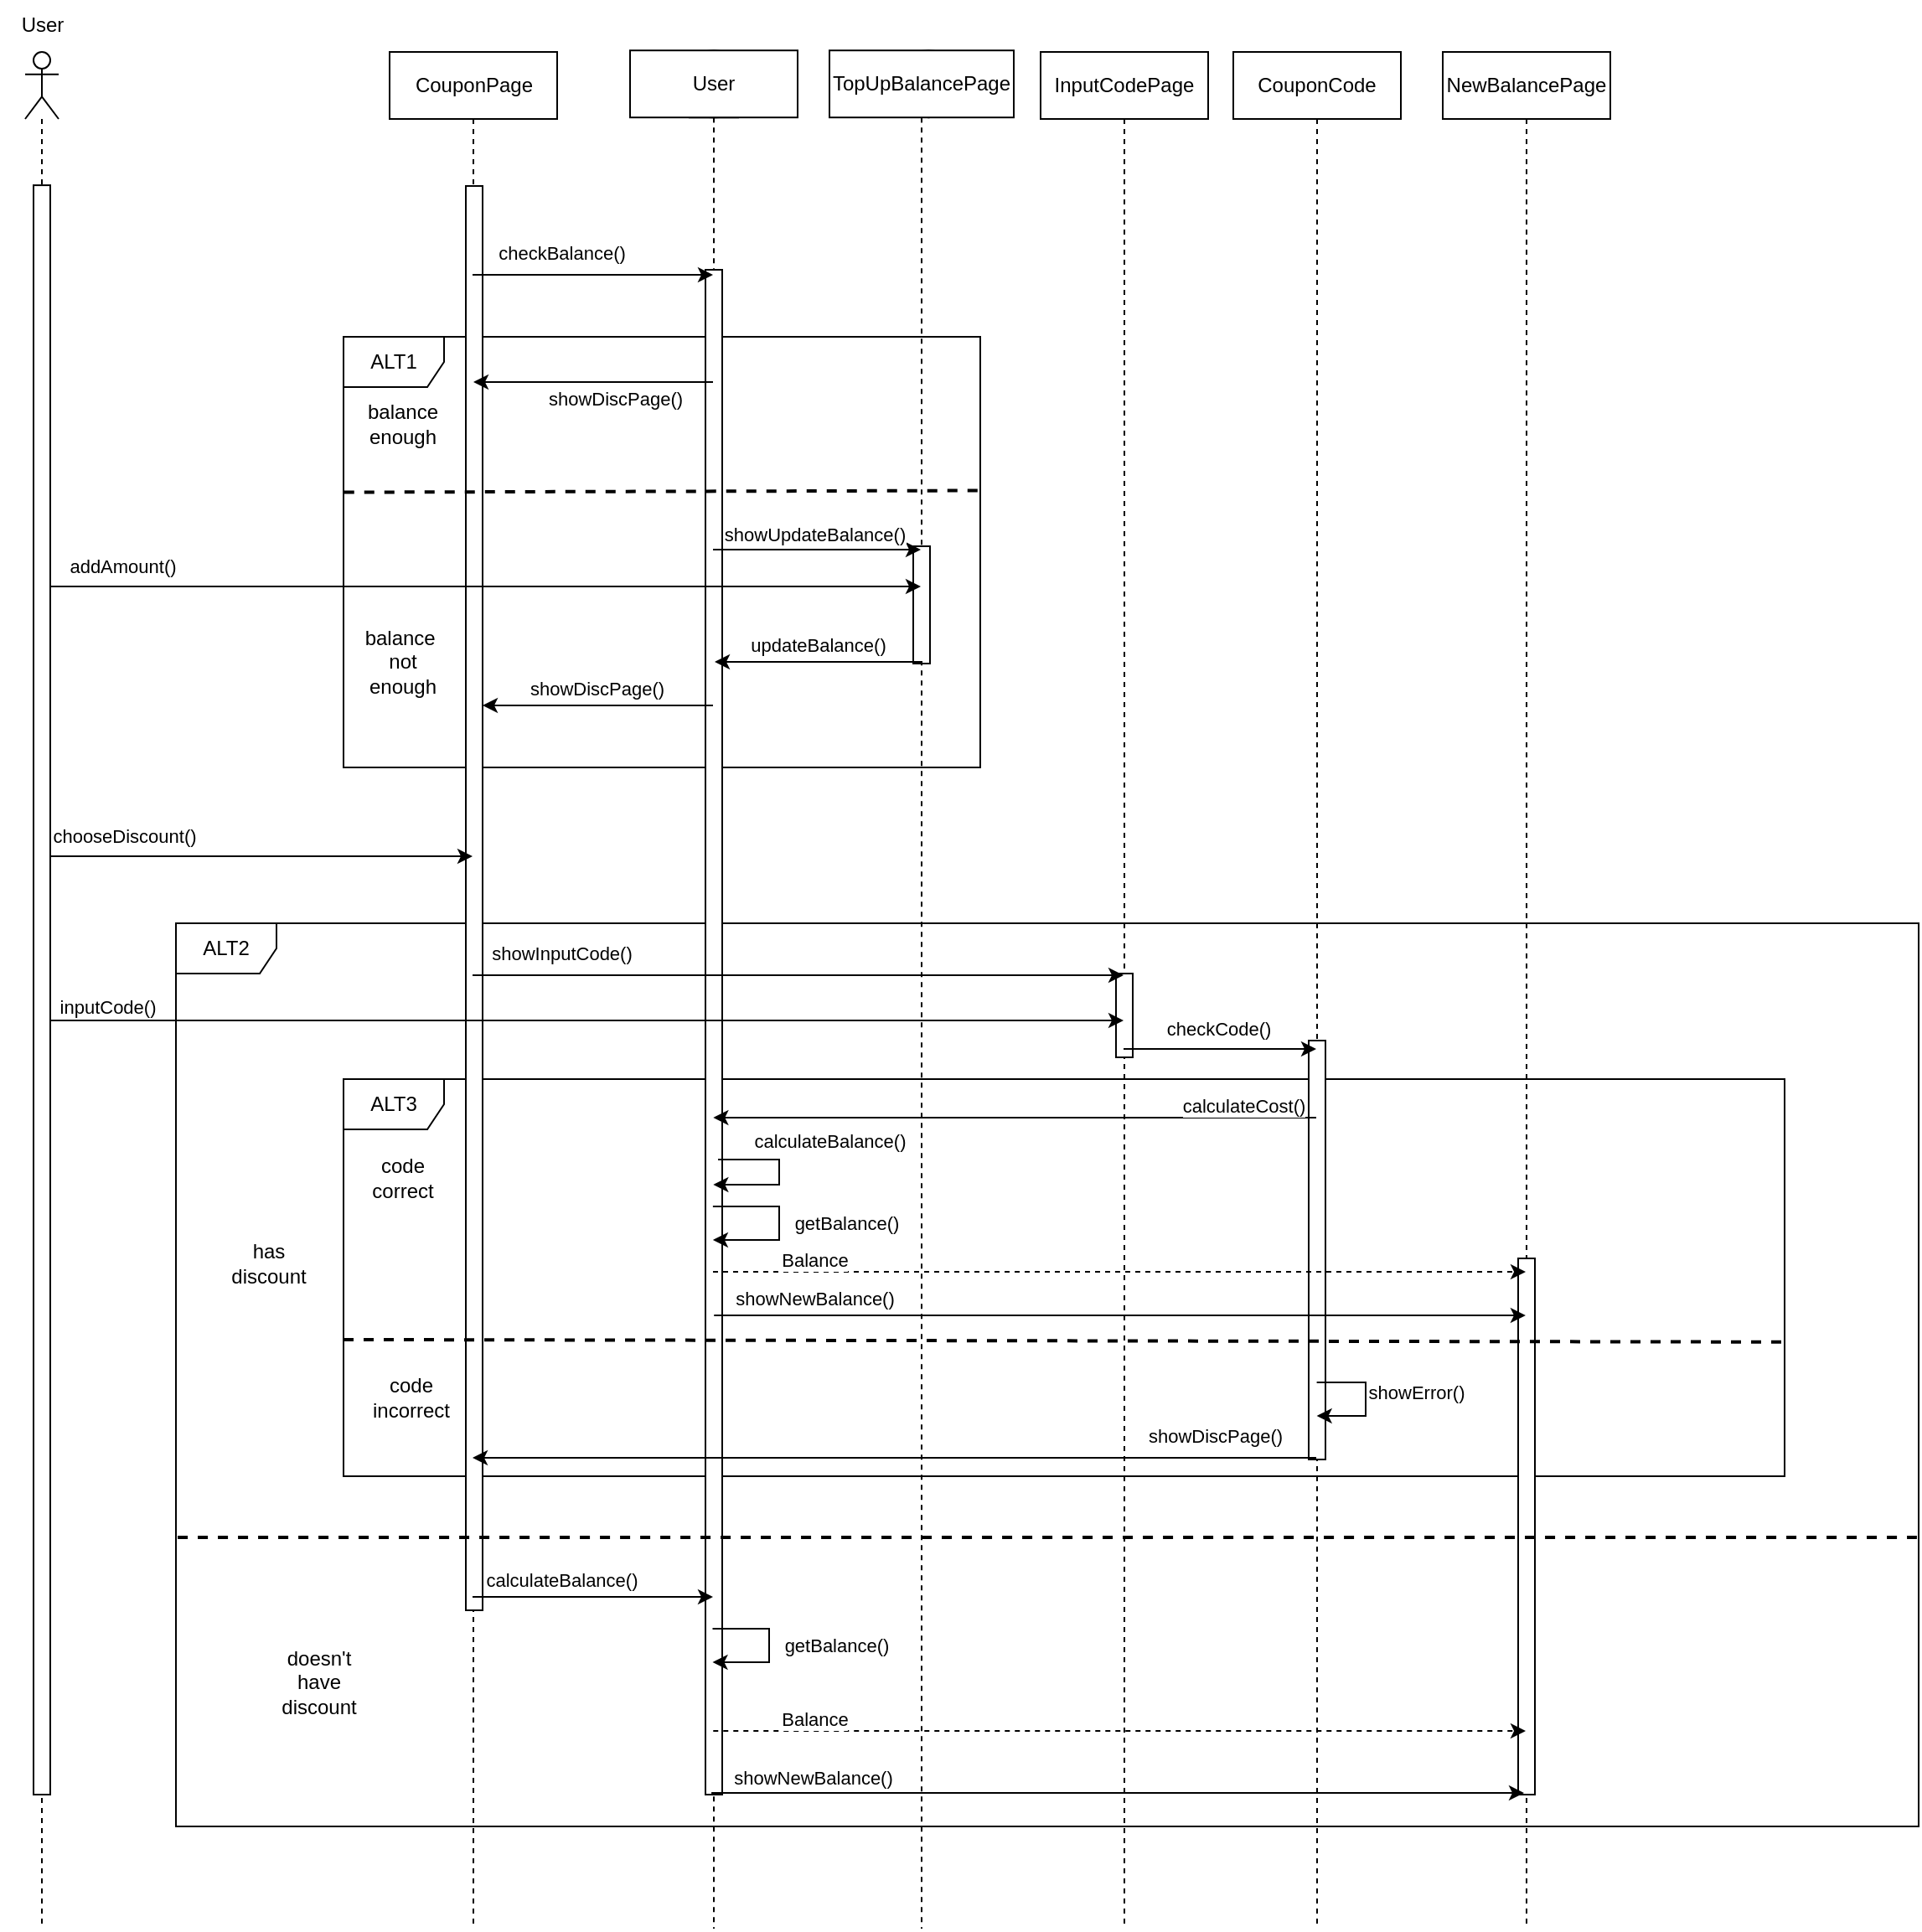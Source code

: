 <mxfile version="20.8.16" type="device"><diagram name="Σελίδα-1" id="CsE6YNoTUhBlBd0UO_HM"><mxGraphModel dx="1366" dy="804" grid="1" gridSize="10" guides="1" tooltips="1" connect="1" arrows="1" fold="1" page="1" pageScale="1" pageWidth="1169" pageHeight="827" math="0" shadow="0"><root><mxCell id="0"/><mxCell id="1" parent="0"/><mxCell id="swWhOMBi9cK1xBVYy2Jj-81" value="" style="shape=umlLifeline;perimeter=lifelinePerimeter;whiteSpace=wrap;html=1;container=1;dropTarget=0;collapsible=0;recursiveResize=0;outlineConnect=0;portConstraint=eastwest;newEdgeStyle={&quot;edgeStyle&quot;:&quot;elbowEdgeStyle&quot;,&quot;elbow&quot;:&quot;vertical&quot;,&quot;curved&quot;:0,&quot;rounded&quot;:0};participant=umlBoundary;" parent="1" vertex="1"><mxGeometry x="1030" y="319.1" width="50" height="1120.9" as="geometry"/></mxCell><mxCell id="IK8IRVJrMrATGc9QWltt-21" value="" style="html=1;points=[];perimeter=orthogonalPerimeter;" parent="1" vertex="1"><mxGeometry x="1050" y="615" width="10" height="70" as="geometry"/></mxCell><mxCell id="swWhOMBi9cK1xBVYy2Jj-110" value="ALT2" style="shape=umlFrame;whiteSpace=wrap;html=1;pointerEvents=0;" parent="1" vertex="1"><mxGeometry x="610" y="840" width="1040" height="539" as="geometry"/></mxCell><mxCell id="swWhOMBi9cK1xBVYy2Jj-114" value="ALT3" style="shape=umlFrame;whiteSpace=wrap;html=1;pointerEvents=0;" parent="1" vertex="1"><mxGeometry x="710" y="933" width="860" height="237" as="geometry"/></mxCell><mxCell id="swWhOMBi9cK1xBVYy2Jj-97" value="ALT1" style="shape=umlFrame;whiteSpace=wrap;html=1;pointerEvents=0;" parent="1" vertex="1"><mxGeometry x="710" y="490" width="380" height="257" as="geometry"/></mxCell><mxCell id="swWhOMBi9cK1xBVYy2Jj-80" value="" style="shape=umlLifeline;perimeter=lifelinePerimeter;whiteSpace=wrap;html=1;container=1;dropTarget=0;collapsible=0;recursiveResize=0;outlineConnect=0;portConstraint=eastwest;newEdgeStyle={&quot;edgeStyle&quot;:&quot;elbowEdgeStyle&quot;,&quot;elbow&quot;:&quot;vertical&quot;,&quot;curved&quot;:0,&quot;rounded&quot;:0};participant=umlBoundary;" parent="1" vertex="1"><mxGeometry x="1151" y="320" width="50" height="1120" as="geometry"/></mxCell><mxCell id="swWhOMBi9cK1xBVYy2Jj-82" value="" style="shape=umlLifeline;perimeter=lifelinePerimeter;whiteSpace=wrap;html=1;container=1;dropTarget=0;collapsible=0;recursiveResize=0;outlineConnect=0;portConstraint=eastwest;newEdgeStyle={&quot;edgeStyle&quot;:&quot;elbowEdgeStyle&quot;,&quot;elbow&quot;:&quot;vertical&quot;,&quot;curved&quot;:0,&quot;rounded&quot;:0};participant=umlBoundary;" parent="1" vertex="1"><mxGeometry x="762.5" y="320" width="50" height="1120" as="geometry"/></mxCell><mxCell id="swWhOMBi9cK1xBVYy2Jj-84" value="" style="shape=umlLifeline;perimeter=lifelinePerimeter;whiteSpace=wrap;html=1;container=1;dropTarget=0;collapsible=0;recursiveResize=0;outlineConnect=0;portConstraint=eastwest;newEdgeStyle={&quot;edgeStyle&quot;:&quot;elbowEdgeStyle&quot;,&quot;elbow&quot;:&quot;vertical&quot;,&quot;curved&quot;:0,&quot;rounded&quot;:0};participant=umlEntity;size=40;" parent="1" vertex="1"><mxGeometry x="911" y="319.1" width="40" height="1120.9" as="geometry"/></mxCell><mxCell id="swWhOMBi9cK1xBVYy2Jj-85" value="" style="shape=umlLifeline;perimeter=lifelinePerimeter;whiteSpace=wrap;html=1;container=1;dropTarget=0;collapsible=0;recursiveResize=0;outlineConnect=0;portConstraint=eastwest;newEdgeStyle={&quot;edgeStyle&quot;:&quot;elbowEdgeStyle&quot;,&quot;elbow&quot;:&quot;vertical&quot;,&quot;curved&quot;:0,&quot;rounded&quot;:0};participant=umlBoundary;" parent="1" vertex="1"><mxGeometry x="1391" y="320" width="50" height="1120" as="geometry"/></mxCell><mxCell id="swWhOMBi9cK1xBVYy2Jj-86" value="" style="shape=umlLifeline;perimeter=lifelinePerimeter;whiteSpace=wrap;html=1;container=1;dropTarget=0;collapsible=0;recursiveResize=0;outlineConnect=0;portConstraint=eastwest;newEdgeStyle={&quot;edgeStyle&quot;:&quot;elbowEdgeStyle&quot;,&quot;elbow&quot;:&quot;vertical&quot;,&quot;curved&quot;:0,&quot;rounded&quot;:0};participant=umlEntity;" parent="1" vertex="1"><mxGeometry x="1271" y="320" width="40" height="1120" as="geometry"/></mxCell><mxCell id="IK8IRVJrMrATGc9QWltt-18" value="" style="html=1;points=[];perimeter=orthogonalPerimeter;" parent="1" vertex="1"><mxGeometry x="783" y="400" width="10" height="850" as="geometry"/></mxCell><mxCell id="IK8IRVJrMrATGc9QWltt-20" value="" style="html=1;points=[];perimeter=orthogonalPerimeter;" parent="1" vertex="1"><mxGeometry x="926" y="450" width="10" height="910" as="geometry"/></mxCell><mxCell id="IK8IRVJrMrATGc9QWltt-22" value="" style="html=1;points=[];perimeter=orthogonalPerimeter;" parent="1" vertex="1"><mxGeometry x="1171" y="870" width="10" height="50" as="geometry"/></mxCell><mxCell id="IK8IRVJrMrATGc9QWltt-23" value="" style="html=1;points=[];perimeter=orthogonalPerimeter;" parent="1" vertex="1"><mxGeometry x="1286" y="910" width="10" height="250" as="geometry"/></mxCell><mxCell id="IK8IRVJrMrATGc9QWltt-24" value="" style="html=1;points=[];perimeter=orthogonalPerimeter;" parent="1" vertex="1"><mxGeometry x="1411" y="1040" width="10" height="320" as="geometry"/></mxCell><mxCell id="swWhOMBi9cK1xBVYy2Jj-100" value="" style="endArrow=none;dashed=1;html=1;rounded=0;exitX=0.001;exitY=0.361;exitDx=0;exitDy=0;exitPerimeter=0;entryX=1.003;entryY=0.357;entryDx=0;entryDy=0;entryPerimeter=0;strokeWidth=2;" parent="1" source="swWhOMBi9cK1xBVYy2Jj-97" target="swWhOMBi9cK1xBVYy2Jj-97" edge="1"><mxGeometry width="50" height="50" relative="1" as="geometry"><mxPoint x="1095" y="567" as="sourcePoint"/><mxPoint x="1145" y="517" as="targetPoint"/></mxGeometry></mxCell><mxCell id="swWhOMBi9cK1xBVYy2Jj-79" value="" style="shape=umlLifeline;perimeter=lifelinePerimeter;whiteSpace=wrap;html=1;container=1;dropTarget=0;collapsible=0;recursiveResize=0;outlineConnect=0;portConstraint=eastwest;newEdgeStyle={&quot;edgeStyle&quot;:&quot;elbowEdgeStyle&quot;,&quot;elbow&quot;:&quot;vertical&quot;,&quot;curved&quot;:0,&quot;rounded&quot;:0};participant=umlActor;" parent="1" vertex="1"><mxGeometry x="520" y="320" width="20" height="1120" as="geometry"/></mxCell><mxCell id="swWhOMBi9cK1xBVYy2Jj-87" value="chooseDiscount()" style="endArrow=classic;html=1;rounded=0;" parent="1" edge="1"><mxGeometry x="-0.606" y="12" width="50" height="50" relative="1" as="geometry"><mxPoint x="529.5" y="800" as="sourcePoint"/><mxPoint x="787" y="800" as="targetPoint"/><Array as="points"><mxPoint x="725" y="800"/></Array><mxPoint x="-1" as="offset"/></mxGeometry></mxCell><mxCell id="swWhOMBi9cK1xBVYy2Jj-90" value="checkBalance()" style="endArrow=classic;html=1;rounded=0;" parent="1" target="swWhOMBi9cK1xBVYy2Jj-84" edge="1"><mxGeometry x="-0.261" y="13" width="50" height="50" relative="1" as="geometry"><mxPoint x="787" y="453" as="sourcePoint"/><mxPoint x="1019.5" y="453" as="targetPoint"/><Array as="points"><mxPoint x="875" y="453"/></Array><mxPoint as="offset"/></mxGeometry></mxCell><mxCell id="swWhOMBi9cK1xBVYy2Jj-92" value="showDiscPage()" style="endArrow=classic;html=1;rounded=0;" parent="1" source="swWhOMBi9cK1xBVYy2Jj-84" target="swWhOMBi9cK1xBVYy2Jj-82" edge="1"><mxGeometry x="-0.209" y="17" width="50" height="50" relative="1" as="geometry"><mxPoint x="995" y="567" as="sourcePoint"/><mxPoint x="1045" y="517" as="targetPoint"/><Array as="points"><mxPoint x="825" y="517"/></Array><mxPoint x="-2" y="-7" as="offset"/></mxGeometry></mxCell><mxCell id="swWhOMBi9cK1xBVYy2Jj-93" value="showUpdateBalance()" style="endArrow=classic;html=1;rounded=0;" parent="1" edge="1"><mxGeometry x="-0.029" y="9" width="50" height="50" relative="1" as="geometry"><mxPoint x="930.5" y="617" as="sourcePoint"/><mxPoint x="1054.5" y="617" as="targetPoint"/><Array as="points"><mxPoint x="945" y="617"/></Array><mxPoint as="offset"/></mxGeometry></mxCell><mxCell id="swWhOMBi9cK1xBVYy2Jj-94" value="addAmount()" style="endArrow=classic;html=1;rounded=0;" parent="1" edge="1"><mxGeometry x="-0.817" y="12" width="50" height="50" relative="1" as="geometry"><mxPoint x="529.5" y="639" as="sourcePoint"/><mxPoint x="1054.5" y="639" as="targetPoint"/><Array as="points"><mxPoint x="865" y="639"/></Array><mxPoint as="offset"/></mxGeometry></mxCell><mxCell id="swWhOMBi9cK1xBVYy2Jj-96" value="showDiscPage()" style="endArrow=classic;html=1;rounded=0;" parent="1" source="swWhOMBi9cK1xBVYy2Jj-84" edge="1" target="IK8IRVJrMrATGc9QWltt-18"><mxGeometry x="0.025" y="-10" width="50" height="50" relative="1" as="geometry"><mxPoint x="1143.5" y="729" as="sourcePoint"/><mxPoint x="787" y="729" as="targetPoint"/><Array as="points"><mxPoint x="870" y="710"/></Array><mxPoint x="1" as="offset"/></mxGeometry></mxCell><mxCell id="swWhOMBi9cK1xBVYy2Jj-98" value="balance&lt;br&gt;enough" style="text;html=1;align=center;verticalAlign=middle;resizable=0;points=[];autosize=1;strokeColor=none;fillColor=none;" parent="1" vertex="1"><mxGeometry x="710" y="521.5" width="70" height="40" as="geometry"/></mxCell><mxCell id="swWhOMBi9cK1xBVYy2Jj-99" value="balance&amp;nbsp;&lt;br&gt;not&lt;br style=&quot;border-color: var(--border-color);&quot;&gt;enough" style="text;html=1;align=center;verticalAlign=middle;resizable=0;points=[];autosize=1;strokeColor=none;fillColor=none;" parent="1" vertex="1"><mxGeometry x="710" y="654" width="70" height="60" as="geometry"/></mxCell><mxCell id="swWhOMBi9cK1xBVYy2Jj-101" value="showInputCode()" style="endArrow=classic;html=1;rounded=0;" parent="1" edge="1"><mxGeometry x="-0.727" y="13" width="50" height="50" relative="1" as="geometry"><mxPoint x="787" y="871" as="sourcePoint"/><mxPoint x="1175.5" y="871" as="targetPoint"/><Array as="points"><mxPoint x="1005" y="871"/></Array><mxPoint as="offset"/></mxGeometry></mxCell><mxCell id="swWhOMBi9cK1xBVYy2Jj-102" value="inputCode()" style="endArrow=classic;html=1;rounded=0;" parent="1" edge="1"><mxGeometry x="-0.874" y="8" width="50" height="50" relative="1" as="geometry"><mxPoint x="529.25" y="898" as="sourcePoint"/><mxPoint x="1175.5" y="898" as="targetPoint"/><Array as="points"><mxPoint x="925" y="898"/></Array><mxPoint x="-1" as="offset"/></mxGeometry></mxCell><mxCell id="swWhOMBi9cK1xBVYy2Jj-103" value="checkCode()" style="endArrow=classic;html=1;rounded=0;" parent="1" edge="1"><mxGeometry x="-0.035" y="12" width="50" height="50" relative="1" as="geometry"><mxPoint x="1175.5" y="915" as="sourcePoint"/><mxPoint x="1290.5" y="915" as="targetPoint"/><Array as="points"><mxPoint x="1176" y="915"/></Array><mxPoint x="1" as="offset"/></mxGeometry></mxCell><mxCell id="swWhOMBi9cK1xBVYy2Jj-104" value="calculateCost()" style="endArrow=classic;html=1;rounded=0;" parent="1" edge="1"><mxGeometry x="-0.749" y="-7" width="50" height="50" relative="1" as="geometry"><mxPoint x="1290.5" y="956" as="sourcePoint"/><mxPoint x="930.667" y="956" as="targetPoint"/><Array as="points"><mxPoint x="1105" y="956"/></Array><mxPoint x="1" as="offset"/></mxGeometry></mxCell><mxCell id="swWhOMBi9cK1xBVYy2Jj-105" value="calculateBalance()" style="endArrow=classic;html=1;rounded=0;" parent="1" edge="1"><mxGeometry x="-0.196" y="32" width="50" height="50" relative="1" as="geometry"><mxPoint x="933.5" y="981" as="sourcePoint"/><mxPoint x="930.667" y="996" as="targetPoint"/><Array as="points"><mxPoint x="970" y="981"/><mxPoint x="970" y="996"/></Array><mxPoint x="-2" y="-11" as="offset"/></mxGeometry></mxCell><mxCell id="swWhOMBi9cK1xBVYy2Jj-106" value="Balance" style="endArrow=classic;html=1;rounded=0;dashed=1;" parent="1" edge="1"><mxGeometry x="-0.75" y="7" width="50" height="50" relative="1" as="geometry"><mxPoint x="930.5" y="1048" as="sourcePoint"/><mxPoint x="1415.5" y="1048" as="targetPoint"/><Array as="points"><mxPoint x="1096" y="1048"/></Array><mxPoint as="offset"/></mxGeometry></mxCell><mxCell id="swWhOMBi9cK1xBVYy2Jj-107" value="calculateBalance()" style="endArrow=classic;html=1;rounded=0;" parent="1" edge="1"><mxGeometry x="-0.261" y="10" width="50" height="50" relative="1" as="geometry"><mxPoint x="787" y="1242" as="sourcePoint"/><mxPoint x="930.5" y="1242" as="targetPoint"/><Array as="points"><mxPoint x="915" y="1242"/></Array><mxPoint as="offset"/></mxGeometry></mxCell><mxCell id="swWhOMBi9cK1xBVYy2Jj-111" value="" style="endArrow=none;dashed=1;html=1;rounded=0;entryX=0.999;entryY=0.68;entryDx=0;entryDy=0;entryPerimeter=0;strokeWidth=2;exitX=0.001;exitY=0.68;exitDx=0;exitDy=0;exitPerimeter=0;" parent="1" source="swWhOMBi9cK1xBVYy2Jj-110" target="swWhOMBi9cK1xBVYy2Jj-110" edge="1"><mxGeometry width="50" height="50" relative="1" as="geometry"><mxPoint x="720" y="1140" as="sourcePoint"/><mxPoint x="1679.03" y="1139.95" as="targetPoint"/></mxGeometry></mxCell><mxCell id="swWhOMBi9cK1xBVYy2Jj-112" value="doesn't&lt;br&gt;have&lt;br&gt;discount" style="text;html=1;align=center;verticalAlign=middle;resizable=0;points=[];autosize=1;strokeColor=none;fillColor=none;" parent="1" vertex="1"><mxGeometry x="660" y="1263" width="70" height="60" as="geometry"/></mxCell><mxCell id="swWhOMBi9cK1xBVYy2Jj-113" value="has&lt;br&gt;discount" style="text;html=1;align=center;verticalAlign=middle;resizable=0;points=[];autosize=1;strokeColor=none;fillColor=none;" parent="1" vertex="1"><mxGeometry x="630" y="1023" width="70" height="40" as="geometry"/></mxCell><mxCell id="swWhOMBi9cK1xBVYy2Jj-115" value="" style="endArrow=none;dashed=1;html=1;rounded=0;exitX=0;exitY=0.656;exitDx=0;exitDy=0;exitPerimeter=0;entryX=1;entryY=0.662;entryDx=0;entryDy=0;entryPerimeter=0;strokeColor=default;strokeWidth=2;" parent="1" source="swWhOMBi9cK1xBVYy2Jj-114" target="swWhOMBi9cK1xBVYy2Jj-114" edge="1"><mxGeometry width="50" height="50" relative="1" as="geometry"><mxPoint x="717.48" y="1035.697" as="sourcePoint"/><mxPoint x="1559.16" y="1040.437" as="targetPoint"/></mxGeometry></mxCell><mxCell id="swWhOMBi9cK1xBVYy2Jj-116" value="code&lt;br&gt;correct" style="text;html=1;align=center;verticalAlign=middle;resizable=0;points=[];autosize=1;strokeColor=none;fillColor=none;" parent="1" vertex="1"><mxGeometry x="715" y="972" width="60" height="40" as="geometry"/></mxCell><mxCell id="swWhOMBi9cK1xBVYy2Jj-117" value="code&lt;br&gt;incorrect" style="text;html=1;align=center;verticalAlign=middle;resizable=0;points=[];autosize=1;strokeColor=none;fillColor=none;" parent="1" vertex="1"><mxGeometry x="715" y="1103" width="70" height="40" as="geometry"/></mxCell><mxCell id="swWhOMBi9cK1xBVYy2Jj-118" value="User" style="text;html=1;align=center;verticalAlign=middle;resizable=0;points=[];autosize=1;strokeColor=none;fillColor=none;" parent="1" vertex="1"><mxGeometry x="505" y="289.1" width="50" height="30" as="geometry"/></mxCell><mxCell id="IK8IRVJrMrATGc9QWltt-3" value="CouponPage" style="shape=umlLifeline;perimeter=lifelinePerimeter;whiteSpace=wrap;html=1;container=1;collapsible=0;recursiveResize=0;outlineConnect=0;" parent="1" vertex="1"><mxGeometry x="737.5" y="320" width="100" height="43" as="geometry"/></mxCell><mxCell id="IK8IRVJrMrATGc9QWltt-4" value="User" style="shape=umlLifeline;perimeter=lifelinePerimeter;whiteSpace=wrap;html=1;container=1;collapsible=0;recursiveResize=0;outlineConnect=0;" parent="1" vertex="1"><mxGeometry x="881" y="319.1" width="100" height="43" as="geometry"/></mxCell><mxCell id="IK8IRVJrMrATGc9QWltt-6" value="CouponCode" style="shape=umlLifeline;perimeter=lifelinePerimeter;whiteSpace=wrap;html=1;container=1;collapsible=0;recursiveResize=0;outlineConnect=0;" parent="1" vertex="1"><mxGeometry x="1241" y="320" width="100" height="43" as="geometry"/></mxCell><mxCell id="IK8IRVJrMrATGc9QWltt-7" value="NewBalancePage" style="shape=umlLifeline;perimeter=lifelinePerimeter;whiteSpace=wrap;html=1;container=1;collapsible=0;recursiveResize=0;outlineConnect=0;" parent="1" vertex="1"><mxGeometry x="1366" y="320" width="100" height="43" as="geometry"/></mxCell><mxCell id="IK8IRVJrMrATGc9QWltt-8" value="updateBalance()" style="endArrow=classic;html=1;rounded=0;strokeWidth=1;" parent="1" edge="1"><mxGeometry x="0.024" y="-10" width="50" height="50" relative="1" as="geometry"><mxPoint x="1055.5" y="684" as="sourcePoint"/><mxPoint x="931.5" y="684" as="targetPoint"/><Array as="points"><mxPoint x="1002" y="684"/></Array><mxPoint x="1" as="offset"/></mxGeometry></mxCell><mxCell id="IK8IRVJrMrATGc9QWltt-10" value="getBalance()" style="endArrow=classic;html=1;rounded=0;strokeWidth=1;" parent="1" edge="1"><mxGeometry y="40" width="50" height="50" relative="1" as="geometry"><mxPoint x="930.447" y="1009" as="sourcePoint"/><mxPoint x="930.447" y="1029" as="targetPoint"/><Array as="points"><mxPoint x="970" y="1009"/><mxPoint x="970" y="1029"/></Array><mxPoint as="offset"/></mxGeometry></mxCell><mxCell id="IK8IRVJrMrATGc9QWltt-11" value="showNewBalance()" style="endArrow=classic;html=1;rounded=0;strokeWidth=1;" parent="1" edge="1"><mxGeometry x="-0.755" y="10" width="50" height="50" relative="1" as="geometry"><mxPoint x="931.115" y="1074" as="sourcePoint"/><mxPoint x="1415.447" y="1074" as="targetPoint"/><Array as="points"><mxPoint x="1120" y="1074"/></Array><mxPoint as="offset"/></mxGeometry></mxCell><mxCell id="IK8IRVJrMrATGc9QWltt-12" value="getBalance()" style="endArrow=classic;html=1;rounded=0;strokeWidth=1;" parent="1" edge="1"><mxGeometry y="40" width="50" height="50" relative="1" as="geometry"><mxPoint x="930.25" y="1261" as="sourcePoint"/><mxPoint x="930.25" y="1281" as="targetPoint"/><Array as="points"><mxPoint x="964" y="1261"/><mxPoint x="964" y="1281"/></Array><mxPoint as="offset"/></mxGeometry></mxCell><mxCell id="IK8IRVJrMrATGc9QWltt-13" value="Balance" style="endArrow=classic;html=1;rounded=0;dashed=1;" parent="1" edge="1"><mxGeometry x="-0.75" y="7" width="50" height="50" relative="1" as="geometry"><mxPoint x="930.63" y="1322" as="sourcePoint"/><mxPoint x="1415.5" y="1322" as="targetPoint"/><Array as="points"><mxPoint x="1100" y="1322"/></Array><mxPoint as="offset"/></mxGeometry></mxCell><mxCell id="IK8IRVJrMrATGc9QWltt-14" value="showNewBalance()" style="endArrow=classic;html=1;rounded=0;strokeWidth=1;" parent="1" edge="1"><mxGeometry x="-0.751" y="9" width="50" height="50" relative="1" as="geometry"><mxPoint x="929.548" y="1359" as="sourcePoint"/><mxPoint x="1414.5" y="1359" as="targetPoint"/><Array as="points"><mxPoint x="1139" y="1359"/></Array><mxPoint as="offset"/></mxGeometry></mxCell><mxCell id="IK8IRVJrMrATGc9QWltt-15" value="InputCodePage" style="shape=umlLifeline;perimeter=lifelinePerimeter;whiteSpace=wrap;html=1;container=1;collapsible=0;recursiveResize=0;outlineConnect=0;" parent="1" vertex="1"><mxGeometry x="1126" y="320" width="100" height="43" as="geometry"/></mxCell><mxCell id="IK8IRVJrMrATGc9QWltt-16" value="TopUpBalancePage" style="shape=umlLifeline;perimeter=lifelinePerimeter;whiteSpace=wrap;html=1;container=1;collapsible=0;recursiveResize=0;outlineConnect=0;" parent="1" vertex="1"><mxGeometry x="1000" y="319.1" width="110" height="43" as="geometry"/></mxCell><mxCell id="IK8IRVJrMrATGc9QWltt-17" value="" style="html=1;points=[];perimeter=orthogonalPerimeter;" parent="1" vertex="1"><mxGeometry x="525" y="399.55" width="10" height="960.45" as="geometry"/></mxCell><mxCell id="_GAzLhEZ1h1uAAD_o3hl-4" value="showDiscPage()" style="endArrow=classic;html=1;rounded=0;strokeWidth=1;" parent="1" edge="1"><mxGeometry x="-0.76" y="-13" width="50" height="50" relative="1" as="geometry"><mxPoint x="1290.5" y="1159" as="sourcePoint"/><mxPoint x="787" y="1159" as="targetPoint"/><Array as="points"><mxPoint x="850" y="1159"/><mxPoint x="830" y="1159"/></Array><mxPoint as="offset"/></mxGeometry></mxCell><mxCell id="bUkg7alTsQiRKQpdoPsh-2" value="showError()" style="endArrow=classic;html=1;rounded=0;" edge="1" parent="1"><mxGeometry x="-0.102" y="30" width="50" height="50" relative="1" as="geometry"><mxPoint x="1290.81" y="1114.0" as="sourcePoint"/><mxPoint x="1290.81" y="1134.0" as="targetPoint"/><Array as="points"><mxPoint x="1320" y="1114"/><mxPoint x="1320" y="1134"/></Array><mxPoint as="offset"/></mxGeometry></mxCell></root></mxGraphModel></diagram></mxfile>